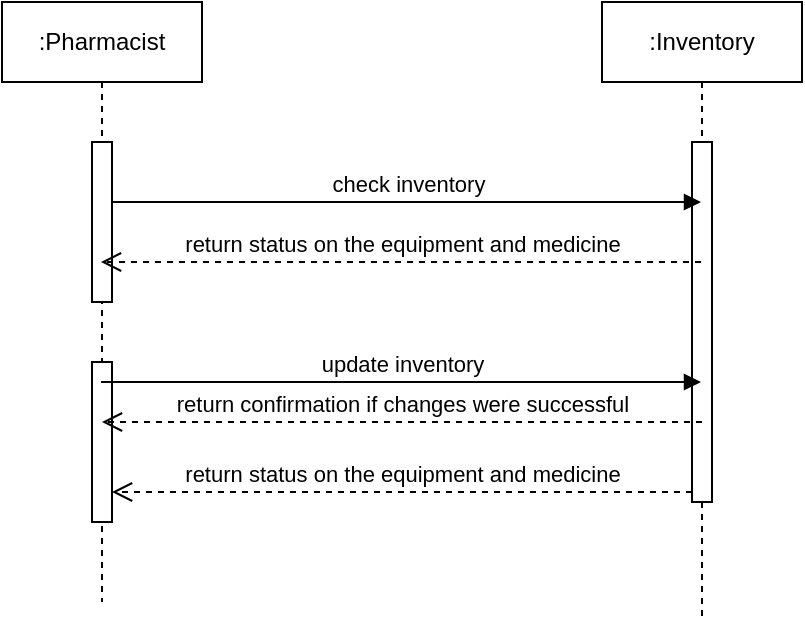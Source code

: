 <mxfile version="24.2.9" type="device">
  <diagram name="Page-1" id="gSkTsYvhaRIpISxda5lY">
    <mxGraphModel dx="1461" dy="652" grid="1" gridSize="10" guides="1" tooltips="1" connect="1" arrows="1" fold="1" page="1" pageScale="1" pageWidth="850" pageHeight="1100" math="0" shadow="0">
      <root>
        <mxCell id="0" />
        <mxCell id="1" parent="0" />
        <mxCell id="5ee0NKRuFg4Ddq5mnpHn-1" value=":Pharmacist" style="shape=umlLifeline;perimeter=lifelinePerimeter;whiteSpace=wrap;html=1;container=1;dropTarget=0;collapsible=0;recursiveResize=0;outlineConnect=0;portConstraint=eastwest;newEdgeStyle={&quot;curved&quot;:0,&quot;rounded&quot;:0};" vertex="1" parent="1">
          <mxGeometry x="160" y="70" width="100" height="300" as="geometry" />
        </mxCell>
        <mxCell id="5ee0NKRuFg4Ddq5mnpHn-3" value="" style="html=1;points=[[0,0,0,0,5],[0,1,0,0,-5],[1,0,0,0,5],[1,1,0,0,-5]];perimeter=orthogonalPerimeter;outlineConnect=0;targetShapes=umlLifeline;portConstraint=eastwest;newEdgeStyle={&quot;curved&quot;:0,&quot;rounded&quot;:0};" vertex="1" parent="5ee0NKRuFg4Ddq5mnpHn-1">
          <mxGeometry x="45" y="70" width="10" height="80" as="geometry" />
        </mxCell>
        <mxCell id="5ee0NKRuFg4Ddq5mnpHn-7" value="" style="html=1;points=[[0,0,0,0,5],[0,1,0,0,-5],[1,0,0,0,5],[1,1,0,0,-5]];perimeter=orthogonalPerimeter;outlineConnect=0;targetShapes=umlLifeline;portConstraint=eastwest;newEdgeStyle={&quot;curved&quot;:0,&quot;rounded&quot;:0};" vertex="1" parent="5ee0NKRuFg4Ddq5mnpHn-1">
          <mxGeometry x="45" y="180" width="10" height="80" as="geometry" />
        </mxCell>
        <mxCell id="5ee0NKRuFg4Ddq5mnpHn-2" value=":Inventory" style="shape=umlLifeline;perimeter=lifelinePerimeter;whiteSpace=wrap;html=1;container=1;dropTarget=0;collapsible=0;recursiveResize=0;outlineConnect=0;portConstraint=eastwest;newEdgeStyle={&quot;curved&quot;:0,&quot;rounded&quot;:0};" vertex="1" parent="1">
          <mxGeometry x="460" y="70" width="100" height="310" as="geometry" />
        </mxCell>
        <mxCell id="5ee0NKRuFg4Ddq5mnpHn-4" value="" style="html=1;points=[[0,0,0,0,5],[0,1,0,0,-5],[1,0,0,0,5],[1,1,0,0,-5]];perimeter=orthogonalPerimeter;outlineConnect=0;targetShapes=umlLifeline;portConstraint=eastwest;newEdgeStyle={&quot;curved&quot;:0,&quot;rounded&quot;:0};" vertex="1" parent="5ee0NKRuFg4Ddq5mnpHn-2">
          <mxGeometry x="45" y="70" width="10" height="180" as="geometry" />
        </mxCell>
        <mxCell id="5ee0NKRuFg4Ddq5mnpHn-5" value="check inventory" style="html=1;verticalAlign=bottom;endArrow=block;curved=0;rounded=0;" edge="1" parent="1">
          <mxGeometry width="80" relative="1" as="geometry">
            <mxPoint x="215" y="170" as="sourcePoint" />
            <mxPoint x="509.5" y="170" as="targetPoint" />
          </mxGeometry>
        </mxCell>
        <mxCell id="5ee0NKRuFg4Ddq5mnpHn-6" value="return status on the equipment and medicine" style="html=1;verticalAlign=bottom;endArrow=open;dashed=1;endSize=8;curved=0;rounded=0;" edge="1" parent="1">
          <mxGeometry relative="1" as="geometry">
            <mxPoint x="509.5" y="200" as="sourcePoint" />
            <mxPoint x="209.5" y="200" as="targetPoint" />
          </mxGeometry>
        </mxCell>
        <mxCell id="5ee0NKRuFg4Ddq5mnpHn-8" value="update inventory" style="html=1;verticalAlign=bottom;endArrow=block;curved=0;rounded=0;" edge="1" parent="1">
          <mxGeometry width="80" relative="1" as="geometry">
            <mxPoint x="209.5" y="260" as="sourcePoint" />
            <mxPoint x="509.5" y="260" as="targetPoint" />
          </mxGeometry>
        </mxCell>
        <mxCell id="5ee0NKRuFg4Ddq5mnpHn-9" value="return confirmation if changes were successful" style="html=1;verticalAlign=bottom;endArrow=open;dashed=1;endSize=8;curved=0;rounded=0;" edge="1" parent="1">
          <mxGeometry relative="1" as="geometry">
            <mxPoint x="510" y="280" as="sourcePoint" />
            <mxPoint x="210" y="280" as="targetPoint" />
          </mxGeometry>
        </mxCell>
        <mxCell id="5ee0NKRuFg4Ddq5mnpHn-10" value="return status on the equipment and medicine" style="html=1;verticalAlign=bottom;endArrow=open;dashed=1;endSize=8;curved=0;rounded=0;exitX=0;exitY=1;exitDx=0;exitDy=-5;exitPerimeter=0;" edge="1" parent="1" source="5ee0NKRuFg4Ddq5mnpHn-4" target="5ee0NKRuFg4Ddq5mnpHn-7">
          <mxGeometry relative="1" as="geometry">
            <mxPoint x="460" y="340" as="sourcePoint" />
            <mxPoint x="380" y="340" as="targetPoint" />
          </mxGeometry>
        </mxCell>
      </root>
    </mxGraphModel>
  </diagram>
</mxfile>
